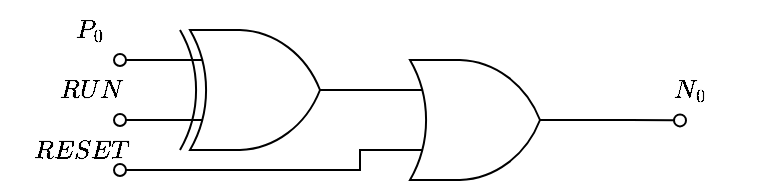<mxfile version="22.1.2" type="device">
  <diagram name="Page-1" id="y4tVvjwLAkRkX-NNdScj">
    <mxGraphModel dx="1185" dy="689" grid="1" gridSize="10" guides="1" tooltips="1" connect="1" arrows="1" fold="1" page="1" pageScale="1" pageWidth="850" pageHeight="1100" math="1" shadow="0">
      <root>
        <mxCell id="0" />
        <mxCell id="1" parent="0" />
        <mxCell id="-V-rOohaoYuRnFNF1ub--6" style="edgeStyle=orthogonalEdgeStyle;shape=connector;rounded=0;orthogonalLoop=1;jettySize=auto;html=1;exitX=0;exitY=0.25;exitDx=0;exitDy=0;exitPerimeter=0;labelBackgroundColor=default;strokeColor=default;align=center;verticalAlign=middle;fontFamily=Helvetica;fontSize=11;fontColor=default;endArrow=oval;endFill=0;" edge="1" parent="1" source="-V-rOohaoYuRnFNF1ub--1">
          <mxGeometry relative="1" as="geometry">
            <mxPoint x="240" y="625.2" as="targetPoint" />
          </mxGeometry>
        </mxCell>
        <mxCell id="-V-rOohaoYuRnFNF1ub--7" style="edgeStyle=orthogonalEdgeStyle;shape=connector;rounded=0;orthogonalLoop=1;jettySize=auto;html=1;exitX=0;exitY=0.75;exitDx=0;exitDy=0;exitPerimeter=0;labelBackgroundColor=default;strokeColor=default;align=center;verticalAlign=middle;fontFamily=Helvetica;fontSize=11;fontColor=default;endArrow=oval;endFill=0;" edge="1" parent="1" source="-V-rOohaoYuRnFNF1ub--1">
          <mxGeometry relative="1" as="geometry">
            <mxPoint x="240" y="655.2" as="targetPoint" />
          </mxGeometry>
        </mxCell>
        <mxCell id="-V-rOohaoYuRnFNF1ub--1" value="" style="verticalLabelPosition=bottom;shadow=0;dashed=0;align=center;html=1;verticalAlign=top;shape=mxgraph.electrical.logic_gates.logic_gate;operation=xor;" vertex="1" parent="1">
          <mxGeometry x="260" y="610" width="100" height="60" as="geometry" />
        </mxCell>
        <mxCell id="-V-rOohaoYuRnFNF1ub--8" style="edgeStyle=orthogonalEdgeStyle;shape=connector;rounded=0;orthogonalLoop=1;jettySize=auto;html=1;exitX=0;exitY=0.75;exitDx=0;exitDy=0;exitPerimeter=0;labelBackgroundColor=default;strokeColor=default;align=center;verticalAlign=middle;fontFamily=Helvetica;fontSize=11;fontColor=default;endArrow=oval;endFill=0;" edge="1" parent="1" source="-V-rOohaoYuRnFNF1ub--2">
          <mxGeometry relative="1" as="geometry">
            <mxPoint x="240" y="680" as="targetPoint" />
            <Array as="points">
              <mxPoint x="360" y="670" />
              <mxPoint x="360" y="680" />
            </Array>
          </mxGeometry>
        </mxCell>
        <mxCell id="-V-rOohaoYuRnFNF1ub--9" style="edgeStyle=orthogonalEdgeStyle;shape=connector;rounded=0;orthogonalLoop=1;jettySize=auto;html=1;exitX=1;exitY=0.5;exitDx=0;exitDy=0;exitPerimeter=0;labelBackgroundColor=default;strokeColor=default;align=center;verticalAlign=middle;fontFamily=Helvetica;fontSize=11;fontColor=default;endArrow=oval;endFill=0;" edge="1" parent="1" source="-V-rOohaoYuRnFNF1ub--2">
          <mxGeometry relative="1" as="geometry">
            <mxPoint x="520" y="655.2" as="targetPoint" />
          </mxGeometry>
        </mxCell>
        <mxCell id="-V-rOohaoYuRnFNF1ub--2" value="" style="verticalLabelPosition=bottom;shadow=0;dashed=0;align=center;html=1;verticalAlign=top;shape=mxgraph.electrical.logic_gates.logic_gate;operation=or;" vertex="1" parent="1">
          <mxGeometry x="370" y="625" width="100" height="60" as="geometry" />
        </mxCell>
        <mxCell id="-V-rOohaoYuRnFNF1ub--3" style="edgeStyle=orthogonalEdgeStyle;rounded=0;orthogonalLoop=1;jettySize=auto;html=1;exitX=1;exitY=0.5;exitDx=0;exitDy=0;exitPerimeter=0;entryX=0;entryY=0.25;entryDx=0;entryDy=0;entryPerimeter=0;endArrow=none;endFill=0;" edge="1" parent="1" source="-V-rOohaoYuRnFNF1ub--1" target="-V-rOohaoYuRnFNF1ub--2">
          <mxGeometry relative="1" as="geometry" />
        </mxCell>
        <mxCell id="-V-rOohaoYuRnFNF1ub--10" value="$$P_0$$" style="text;html=1;align=center;verticalAlign=middle;resizable=0;points=[];autosize=1;strokeColor=none;fillColor=none;fontSize=11;fontFamily=Helvetica;fontColor=default;" vertex="1" parent="1">
          <mxGeometry x="190" y="595" width="70" height="30" as="geometry" />
        </mxCell>
        <mxCell id="-V-rOohaoYuRnFNF1ub--11" value="$$RUN$$" style="text;html=1;align=center;verticalAlign=middle;resizable=0;points=[];autosize=1;strokeColor=none;fillColor=none;fontSize=11;fontFamily=Helvetica;fontColor=default;" vertex="1" parent="1">
          <mxGeometry x="190" y="625" width="70" height="30" as="geometry" />
        </mxCell>
        <mxCell id="-V-rOohaoYuRnFNF1ub--12" value="$$RESET$$" style="text;html=1;align=center;verticalAlign=middle;resizable=0;points=[];autosize=1;strokeColor=none;fillColor=none;fontSize=11;fontFamily=Helvetica;fontColor=default;" vertex="1" parent="1">
          <mxGeometry x="180" y="655" width="80" height="30" as="geometry" />
        </mxCell>
        <mxCell id="-V-rOohaoYuRnFNF1ub--13" value="$$N_0$$" style="text;html=1;align=center;verticalAlign=middle;resizable=0;points=[];autosize=1;strokeColor=none;fillColor=none;fontSize=11;fontFamily=Helvetica;fontColor=default;" vertex="1" parent="1">
          <mxGeometry x="490" y="625" width="70" height="30" as="geometry" />
        </mxCell>
      </root>
    </mxGraphModel>
  </diagram>
</mxfile>
